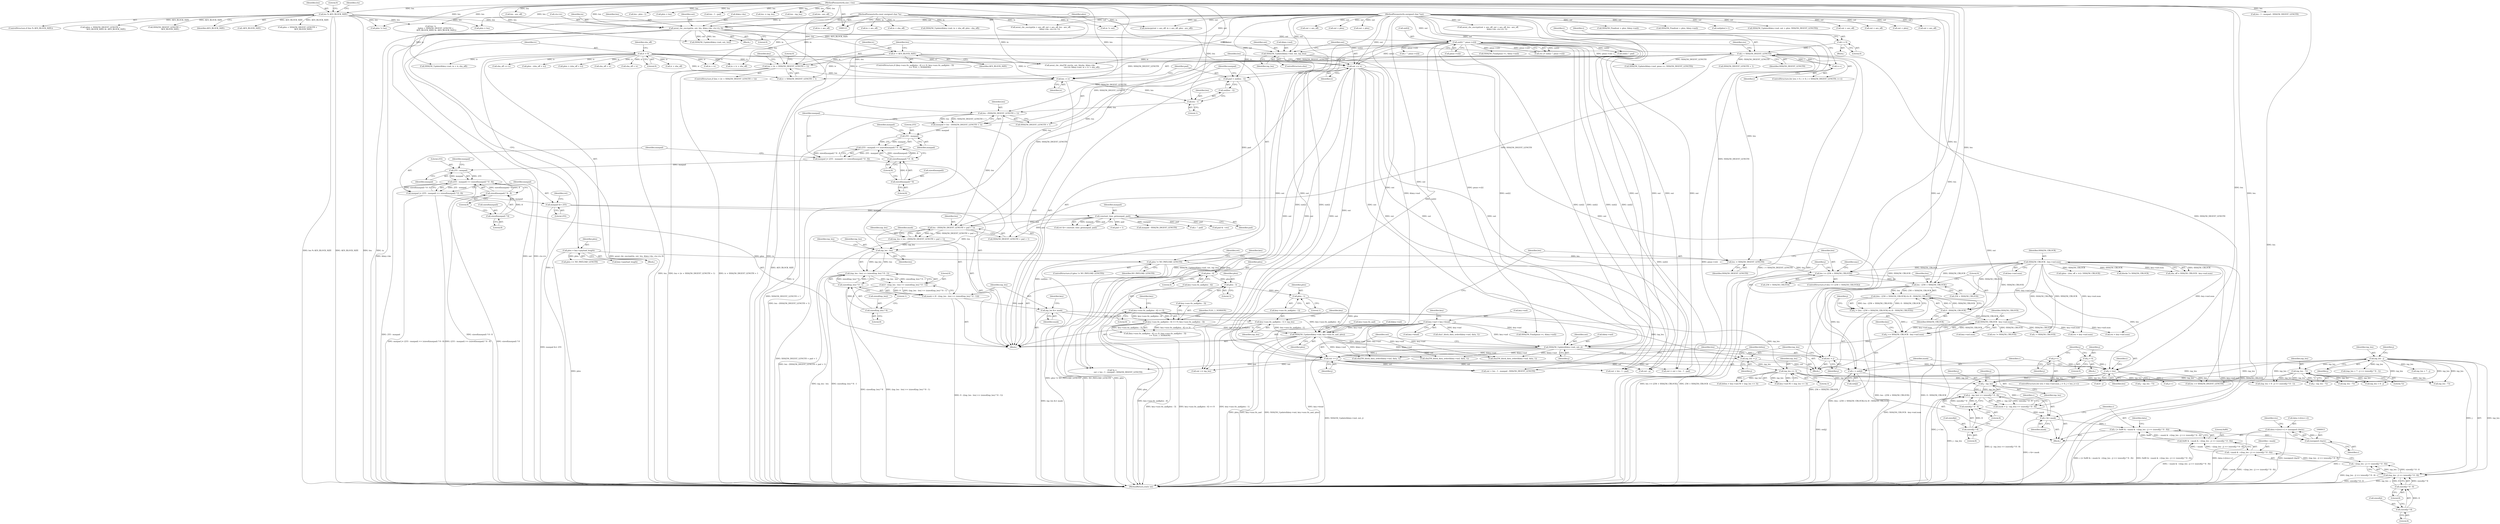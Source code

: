 digraph "0_openssl_68595c0c2886e7942a14f98c17a55a88afb6c292_0@array" {
"1000907" [label="(Call,data->c[res++] = (unsigned char)c)"];
"1000914" [label="(Call,(unsigned char)c)"];
"1000890" [label="(Call,c |= 0x80 & ~mask & ~((inp_len - j) >> (sizeof(j) * 8 - 8)))"];
"1000887" [label="(Call,c &= mask)"];
"1000870" [label="(Call,c = out[j])"];
"1000580" [label="(Call,out += iv)"];
"1000142" [label="(Call,iv = 0)"];
"1000534" [label="(Call,iv = AES_BLOCK_SIZE)"];
"1000169" [label="(Call,len % AES_BLOCK_SIZE)"];
"1000127" [label="(MethodParameterIn,size_t len)"];
"1000553" [label="(Call,out[i] ^ pmac->c[i])"];
"1000480" [label="(Call,aesni_cbc_encrypt(in, out, len, &key->ks, ctx->iv, 0))"];
"1000126" [label="(MethodParameterIn,const unsigned char *in)"];
"1000125" [label="(MethodParameterIn,unsigned char *out)"];
"1000573" [label="(Call,SHA256_Update(&key->md, out, inp_len))"];
"1000724" [label="(Call,out += j)"];
"1000717" [label="(Call,SHA256_Update(&key->md, out, j))"];
"1000676" [label="(Call,SHA256_Update(&key->md, key->aux.tls_aad, plen))"];
"1000669" [label="(Call,key->md = key->head)"];
"1000512" [label="(Call,key->aux.tls_aad[plen - 4] << 8 | key->aux.tls_aad[plen - 3])"];
"1000513" [label="(Call,key->aux.tls_aad[plen - 4] << 8)"];
"1000658" [label="(Call,key->aux.tls_aad[plen - 1] = inp_len)"];
"1000655" [label="(Call,inp_len &= mask)"];
"1000641" [label="(Call,mask = (0 - ((inp_len - len) >> (sizeof(inp_len) * 8 - 1))))"];
"1000643" [label="(Call,0 - ((inp_len - len) >> (sizeof(inp_len) * 8 - 1)))"];
"1000645" [label="(Call,(inp_len - len) >> (sizeof(inp_len) * 8 - 1))"];
"1000646" [label="(Call,inp_len - len)"];
"1000632" [label="(Call,inp_len = len - (SHA256_DIGEST_LENGTH + pad + 1))"];
"1000634" [label="(Call,len - (SHA256_DIGEST_LENGTH + pad + 1))"];
"1000595" [label="(Call,len - (SHA256_DIGEST_LENGTH + 1))"];
"1000590" [label="(Call,len - 1)"];
"1000583" [label="(Call,len -= iv)"];
"1000563" [label="(Call,len < (iv + SHA256_DIGEST_LENGTH + 1))"];
"1000546" [label="(Call,i < SHA256_DIGEST_LENGTH)"];
"1000549" [label="(Call,i++)"];
"1000543" [label="(Call,i = 0)"];
"1000629" [label="(Call,constant_time_ge(maxpad, pad))"];
"1000624" [label="(Call,maxpad &= 255)"];
"1000612" [label="(Call,maxpad |= (255 - maxpad) >> (sizeof(maxpad) * 8 - 8))"];
"1000614" [label="(Call,(255 - maxpad) >> (sizeof(maxpad) * 8 - 8))"];
"1000615" [label="(Call,255 - maxpad)"];
"1000600" [label="(Call,maxpad |= (255 - maxpad) >> (sizeof(maxpad) * 8 - 8))"];
"1000602" [label="(Call,(255 - maxpad) >> (sizeof(maxpad) * 8 - 8))"];
"1000603" [label="(Call,255 - maxpad)"];
"1000593" [label="(Call,maxpad = len - (SHA256_DIGEST_LENGTH + 1))"];
"1000606" [label="(Call,sizeof(maxpad) * 8 - 8)"];
"1000607" [label="(Call,sizeof(maxpad) * 8)"];
"1000618" [label="(Call,sizeof(maxpad) * 8 - 8)"];
"1000619" [label="(Call,sizeof(maxpad) * 8)"];
"1000586" [label="(Call,pad = out[len - 1])"];
"1000649" [label="(Call,sizeof(inp_len) * 8 - 1)"];
"1000650" [label="(Call,sizeof(inp_len) * 8)"];
"1000665" [label="(Call,plen - 1)"];
"1000530" [label="(Call,plen - 3)"];
"1000520" [label="(Call,plen - 4)"];
"1000493" [label="(Call,plen != NO_PAYLOAD_LENGTH)"];
"1000136" [label="(Call,plen = key->payload_length)"];
"1000708" [label="(Call,j += SHA256_CBLOCK - key->md.num)"];
"1000710" [label="(Call,SHA256_CBLOCK - key->md.num)"];
"1000705" [label="(Call,0 - SHA256_CBLOCK)"];
"1000156" [label="(Call,SHA256_CBLOCK - key->md.num)"];
"1000697" [label="(Call,j = (len - (256 + SHA256_CBLOCK)) & (0 - SHA256_CBLOCK))"];
"1000699" [label="(Call,(len - (256 + SHA256_CBLOCK)) & (0 - SHA256_CBLOCK))"];
"1000700" [label="(Call,len - (256 + SHA256_CBLOCK))"];
"1000691" [label="(Call,len >= (256 + SHA256_CBLOCK))"];
"1000687" [label="(Call,len -= SHA256_DIGEST_LENGTH)"];
"1000875" [label="(Call,mask = (j - inp_len) >> (sizeof(j) * 8 - 8))"];
"1000877" [label="(Call,(j - inp_len) >> (sizeof(j) * 8 - 8))"];
"1000878" [label="(Call,j - inp_len)"];
"1000863" [label="(Call,j < len)"];
"1000866" [label="(Call,j++)"];
"1000860" [label="(Call,j = 0)"];
"1000727" [label="(Call,len -= j)"];
"1000898" [label="(Call,inp_len - j)"];
"1000963" [label="(Call,inp_len - 72)"];
"1000749" [label="(Call,inp_len << 3)"];
"1000730" [label="(Call,inp_len -= j)"];
"1000881" [label="(Call,sizeof(j) * 8 - 8)"];
"1000882" [label="(Call,sizeof(j) * 8)"];
"1000892" [label="(Call,0x80 & ~mask & ~((inp_len - j) >> (sizeof(j) * 8 - 8)))"];
"1000894" [label="(Call,~mask & ~((inp_len - j) >> (sizeof(j) * 8 - 8)))"];
"1000896" [label="(Call,~((inp_len - j) >> (sizeof(j) * 8 - 8)))"];
"1000897" [label="(Call,(inp_len - j) >> (sizeof(j) * 8 - 8))"];
"1000901" [label="(Call,sizeof(j) * 8 - 8)"];
"1000902" [label="(Call,sizeof(j) * 8)"];
"1000538" [label="(ControlStructure,for (res = 0, i = 0; i < SHA256_DIGEST_LENGTH; i++))"];
"1000622" [label="(Literal,8)"];
"1000188" [label="(Call,len !=\n                 ((plen + SHA256_DIGEST_LENGTH +\n                   AES_BLOCK_SIZE) & -AES_BLOCK_SIZE))"];
"1000461" [label="(Block,)"];
"1000720" [label="(Identifier,key)"];
"1000574" [label="(Call,&key->md)"];
"1000724" [label="(Call,out += j)"];
"1000572" [label="(ControlStructure,else)"];
"1001105" [label="(Call,j++)"];
"1001696" [label="(Call,sha1_block_data_order(&key->md, data, 1))"];
"1000285" [label="(Call,iv + sha_off)"];
"1000613" [label="(Identifier,maxpad)"];
"1001710" [label="(Call,SHA256_Update(&key->md, pmac->c, SHA256_DIGEST_LENGTH))"];
"1000712" [label="(Call,key->md.num)"];
"1001125" [label="(Call,(inp_len + 8 - j) >> (sizeof(j) * 8 - 1))"];
"1000722" [label="(Identifier,out)"];
"1000892" [label="(Call,0x80 & ~mask & ~((inp_len - j) >> (sizeof(j) * 8 - 8)))"];
"1000606" [label="(Call,sizeof(maxpad) * 8 - 8)"];
"1000356" [label="(Call,in != out)"];
"1000905" [label="(Literal,8)"];
"1000889" [label="(Identifier,mask)"];
"1000488" [label="(Call,ctx->iv)"];
"1000582" [label="(Identifier,iv)"];
"1000534" [label="(Call,iv = AES_BLOCK_SIZE)"];
"1000359" [label="(Call,memcpy(out + aes_off, in + aes_off, plen - aes_off))"];
"1000644" [label="(Literal,0)"];
"1000725" [label="(Identifier,out)"];
"1000493" [label="(Call,plen != NO_PAYLOAD_LENGTH)"];
"1001739" [label="(Call,len - 1 - maxpad - SHA256_DIGEST_LENGTH)"];
"1000608" [label="(Call,sizeof(maxpad))"];
"1001735" [label="(Call,*p =\n                    out + len - 1 - maxpad - SHA256_DIGEST_LENGTH)"];
"1000545" [label="(Literal,0)"];
"1000881" [label="(Call,sizeof(j) * 8 - 8)"];
"1000533" [label="(Identifier,TLS1_1_VERSION)"];
"1000645" [label="(Call,(inp_len - len) >> (sizeof(inp_len) * 8 - 1))"];
"1001727" [label="(Call,out += inp_len)"];
"1000631" [label="(Identifier,pad)"];
"1000654" [label="(Literal,1)"];
"1000871" [label="(Identifier,c)"];
"1000908" [label="(Call,data->c[res++])"];
"1000853" [label="(Call,res = key->md.num)"];
"1000583" [label="(Call,len -= iv)"];
"1000170" [label="(Identifier,len)"];
"1000730" [label="(Call,inp_len -= j)"];
"1001099" [label="(Call,i < SHA256_CBLOCK)"];
"1000636" [label="(Call,SHA256_DIGEST_LENGTH + pad + 1)"];
"1000584" [label="(Identifier,len)"];
"1000896" [label="(Call,~((inp_len - j) >> (sizeof(j) * 8 - 8)))"];
"1000158" [label="(Call,key->md.num)"];
"1000898" [label="(Call,inp_len - j)"];
"1000144" [label="(Literal,0)"];
"1000449" [label="(Call,len - aes_off)"];
"1001162" [label="(Call,inp_len - 73)"];
"1000718" [label="(Call,&key->md)"];
"1000142" [label="(Call,iv = 0)"];
"1001737" [label="(Call,out + len - 1 - maxpad - SHA256_DIGEST_LENGTH)"];
"1000702" [label="(Call,256 + SHA256_CBLOCK)"];
"1000581" [label="(Identifier,out)"];
"1000591" [label="(Identifier,len)"];
"1000635" [label="(Identifier,len)"];
"1000511" [label="(Call,(key->aux.tls_aad[plen - 4] << 8 | key->aux.tls_aad[plen - 3])\n                >= TLS1_1_VERSION)"];
"1000283" [label="(Call,in + iv + sha_off)"];
"1000652" [label="(Identifier,inp_len)"];
"1000884" [label="(Identifier,j)"];
"1001097" [label="(Identifier,i)"];
"1000668" [label="(Identifier,inp_len)"];
"1000868" [label="(Block,)"];
"1000602" [label="(Call,(255 - maxpad) >> (sizeof(maxpad) * 8 - 8))"];
"1001622" [label="(Call,len += SHA256_DIGEST_LENGTH)"];
"1000612" [label="(Call,maxpad |= (255 - maxpad) >> (sizeof(maxpad) * 8 - 8))"];
"1001148" [label="(Call,sha256_block_data_order(&key->md, data, 1))"];
"1000870" [label="(Call,c = out[j])"];
"1000651" [label="(Call,sizeof(inp_len))"];
"1000621" [label="(Identifier,maxpad)"];
"1000136" [label="(Call,plen = key->payload_length)"];
"1000863" [label="(Call,j < len)"];
"1000707" [label="(Identifier,SHA256_CBLOCK)"];
"1000336" [label="(Call,sha_off += iv)"];
"1000732" [label="(Identifier,j)"];
"1000196" [label="(Call,-AES_BLOCK_SIZE)"];
"1000557" [label="(Call,pmac->c[i])"];
"1000886" [label="(Literal,8)"];
"1000686" [label="(Identifier,plen)"];
"1000173" [label="(Literal,0)"];
"1000689" [label="(Identifier,SHA256_DIGEST_LENGTH)"];
"1000723" [label="(Identifier,j)"];
"1000610" [label="(Literal,8)"];
"1000699" [label="(Call,(len - (256 + SHA256_CBLOCK)) & (0 - SHA256_CBLOCK))"];
"1000593" [label="(Call,maxpad = len - (SHA256_DIGEST_LENGTH + 1))"];
"1000191" [label="(Call,plen + SHA256_DIGEST_LENGTH +\n                   AES_BLOCK_SIZE)"];
"1000567" [label="(Call,SHA256_DIGEST_LENGTH + 1)"];
"1000728" [label="(Identifier,len)"];
"1000618" [label="(Call,sizeof(maxpad) * 8 - 8)"];
"1000549" [label="(Call,i++)"];
"1000605" [label="(Identifier,maxpad)"];
"1000882" [label="(Call,sizeof(j) * 8)"];
"1001879" [label="(Call,pad & ~res)"];
"1000671" [label="(Identifier,key)"];
"1000648" [label="(Identifier,len)"];
"1000900" [label="(Identifier,j)"];
"1000634" [label="(Call,len - (SHA256_DIGEST_LENGTH + pad + 1))"];
"1000481" [label="(Identifier,in)"];
"1000446" [label="(Call,out + aes_off)"];
"1000426" [label="(Call,out + aes_off)"];
"1000257" [label="(Call,SHA256_Update(&key->md, in + iv, sha_off))"];
"1000899" [label="(Identifier,inp_len)"];
"1000646" [label="(Call,inp_len - len)"];
"1000914" [label="(Call,(unsigned char)c)"];
"1000520" [label="(Call,plen - 4)"];
"1000737" [label="(Identifier,mac)"];
"1000963" [label="(Call,inp_len - 72)"];
"1000564" [label="(Identifier,len)"];
"1000128" [label="(Block,)"];
"1000539" [label="(Block,)"];
"1000407" [label="(Call,len - plen - 1)"];
"1000906" [label="(Literal,8)"];
"1000250" [label="(Call,plen - (sha_off + iv))"];
"1000667" [label="(Literal,1)"];
"1000743" [label="(Call,key->md.Nl + (inp_len << 3))"];
"1000576" [label="(Identifier,key)"];
"1000412" [label="(Call,plen < len)"];
"1000180" [label="(Call,plen == NO_PAYLOAD_LENGTH)"];
"1001632" [label="(Call,SHA256_Final(pmac->c, &key->md))"];
"1000628" [label="(Identifier,ret)"];
"1000729" [label="(Identifier,j)"];
"1000696" [label="(Block,)"];
"1000710" [label="(Call,SHA256_CBLOCK - key->md.num)"];
"1000137" [label="(Identifier,plen)"];
"1000370" [label="(Call,out + plen)"];
"1001128" [label="(Call,8 - j)"];
"1000609" [label="(Identifier,maxpad)"];
"1000171" [label="(Identifier,AES_BLOCK_SIZE)"];
"1000711" [label="(Identifier,SHA256_CBLOCK)"];
"1000580" [label="(Call,out += iv)"];
"1000562" [label="(ControlStructure,if (len < (iv + SHA256_DIGEST_LENGTH + 1)))"];
"1000394" [label="(Call,out + plen)"];
"1000548" [label="(Identifier,SHA256_DIGEST_LENGTH)"];
"1000861" [label="(Identifier,j)"];
"1000546" [label="(Call,i < SHA256_DIGEST_LENGTH)"];
"1000168" [label="(ControlStructure,if (len % AES_BLOCK_SIZE))"];
"1000190" [label="(Call,(plen + SHA256_DIGEST_LENGTH +\n                   AES_BLOCK_SIZE) & -AES_BLOCK_SIZE)"];
"1000614" [label="(Call,(255 - maxpad) >> (sizeof(maxpad) * 8 - 8))"];
"1000530" [label="(Call,plen - 3)"];
"1000627" [label="(Call,ret &= constant_time_ge(maxpad, pad))"];
"1001935" [label="(Call,SHA256_Update(&key->md, out, len))"];
"1000495" [label="(Identifier,NO_PAYLOAD_LENGTH)"];
"1000604" [label="(Literal,255)"];
"1000193" [label="(Call,SHA256_DIGEST_LENGTH +\n                   AES_BLOCK_SIZE)"];
"1000705" [label="(Call,0 - SHA256_CBLOCK)"];
"1000641" [label="(Call,mask = (0 - ((inp_len - len) >> (sizeof(inp_len) * 8 - 1))))"];
"1000138" [label="(Call,key->payload_length)"];
"1000655" [label="(Call,inp_len &= mask)"];
"1000169" [label="(Call,len % AES_BLOCK_SIZE)"];
"1000700" [label="(Call,len - (256 + SHA256_CBLOCK))"];
"1000643" [label="(Call,0 - ((inp_len - len) >> (sizeof(inp_len) * 8 - 1)))"];
"1001889" [label="(Call,len - 1 - pad)"];
"1001944" [label="(MethodReturn,static int)"];
"1000741" [label="(Call,bitlen = key->md.Nl + (inp_len << 3))"];
"1001730" [label="(Call,len -= inp_len)"];
"1000902" [label="(Call,sizeof(j) * 8)"];
"1000626" [label="(Literal,255)"];
"1000926" [label="(Call,(inp_len + 7 - j) >> (sizeof(j) * 8 - 1))"];
"1000491" [label="(Literal,0)"];
"1000601" [label="(Identifier,maxpad)"];
"1000638" [label="(Call,pad + 1)"];
"1000623" [label="(Literal,8)"];
"1000512" [label="(Call,key->aux.tls_aad[plen - 4] << 8 | key->aux.tls_aad[plen - 3])"];
"1000422" [label="(Call,aesni_cbc_encrypt(out + aes_off, out + aes_off, len - aes_off,\n                              &key->ks, ctx->iv, 1))"];
"1000553" [label="(Call,out[i] ^ pmac->c[i])"];
"1000536" [label="(Identifier,AES_BLOCK_SIZE)"];
"1000615" [label="(Call,255 - maxpad)"];
"1000751" [label="(Literal,3)"];
"1000749" [label="(Call,inp_len << 3)"];
"1000919" [label="(Identifier,res)"];
"1000156" [label="(Call,SHA256_CBLOCK - key->md.num)"];
"1000665" [label="(Call,plen - 1)"];
"1000494" [label="(Identifier,plen)"];
"1000154" [label="(Call,sha_off = SHA256_CBLOCK - key->md.num)"];
"1000351" [label="(Call,plen != len)"];
"1000708" [label="(Call,j += SHA256_CBLOCK - key->md.num)"];
"1000611" [label="(Literal,8)"];
"1000656" [label="(Identifier,inp_len)"];
"1000876" [label="(Identifier,mask)"];
"1000866" [label="(Call,j++)"];
"1000879" [label="(Identifier,j)"];
"1000852" [label="(Block,)"];
"1000393" [label="(Call,SHA256_Final(out + plen, &key->md))"];
"1000890" [label="(Call,c |= 0x80 & ~mask & ~((inp_len - j) >> (sizeof(j) * 8 - 8)))"];
"1000483" [label="(Identifier,len)"];
"1001743" [label="(Call,maxpad - SHA256_DIGEST_LENGTH)"];
"1000183" [label="(Call,plen = len)"];
"1000532" [label="(Literal,3)"];
"1000262" [label="(Call,in + iv)"];
"1000693" [label="(Call,256 + SHA256_CBLOCK)"];
"1000369" [label="(Call,SHA256_Final(out + plen, &key->md))"];
"1000701" [label="(Identifier,len)"];
"1000681" [label="(Call,key->aux.tls_aad)"];
"1001887" [label="(Call,out + len - 1 - pad)"];
"1000587" [label="(Identifier,pad)"];
"1000363" [label="(Call,in + aes_off)"];
"1000595" [label="(Call,len - (SHA256_DIGEST_LENGTH + 1))"];
"1001822" [label="(Call,c ^ pmac->c[i])"];
"1000513" [label="(Call,key->aux.tls_aad[plen - 4] << 8)"];
"1000666" [label="(Identifier,plen)"];
"1000865" [label="(Identifier,len)"];
"1000864" [label="(Identifier,j)"];
"1000619" [label="(Call,sizeof(maxpad) * 8)"];
"1000143" [label="(Identifier,iv)"];
"1000514" [label="(Call,key->aux.tls_aad[plen - 4])"];
"1000697" [label="(Call,j = (len - (256 + SHA256_CBLOCK)) & (0 - SHA256_CBLOCK))"];
"1000573" [label="(Call,SHA256_Update(&key->md, out, inp_len))"];
"1000698" [label="(Identifier,j)"];
"1000676" [label="(Call,SHA256_Update(&key->md, key->aux.tls_aad, plen))"];
"1000127" [label="(MethodParameterIn,size_t len)"];
"1000603" [label="(Call,255 - maxpad)"];
"1000579" [label="(Identifier,inp_len)"];
"1000891" [label="(Identifier,c)"];
"1000620" [label="(Call,sizeof(maxpad))"];
"1000554" [label="(Call,out[i])"];
"1000875" [label="(Call,mask = (j - inp_len) >> (sizeof(j) * 8 - 8))"];
"1000417" [label="(Call,out[plen] = l)"];
"1000880" [label="(Identifier,inp_len)"];
"1000851" [label="(ControlStructure,for (res = key->md.num, j = 0; j < len; j++))"];
"1000147" [label="(Identifier,sha_off)"];
"1000242" [label="(Call,plen > (sha_off + iv))"];
"1000244" [label="(Call,sha_off + iv)"];
"1000578" [label="(Identifier,out)"];
"1000510" [label="(ControlStructure,if ((key->aux.tls_aad[plen - 4] << 8 | key->aux.tls_aad[plen - 3])\n                >= TLS1_1_VERSION))"];
"1000907" [label="(Call,data->c[res++] = (unsigned char)c)"];
"1000588" [label="(Call,out[len - 1])"];
"1000617" [label="(Identifier,maxpad)"];
"1000482" [label="(Identifier,out)"];
"1000492" [label="(ControlStructure,if (plen != NO_PAYLOAD_LENGTH))"];
"1000860" [label="(Call,j = 0)"];
"1000965" [label="(Literal,72)"];
"1000552" [label="(Identifier,res)"];
"1000961" [label="(Call,j - inp_len - 72)"];
"1000717" [label="(Call,SHA256_Update(&key->md, out, j))"];
"1000633" [label="(Identifier,inp_len)"];
"1000632" [label="(Call,inp_len = len - (SHA256_DIGEST_LENGTH + pad + 1))"];
"1000910" [label="(Identifier,data)"];
"1000484" [label="(Call,&key->ks)"];
"1000918" [label="(Call,res != SHA256_CBLOCK)"];
"1001909" [label="(Call,out[i] ^ pad)"];
"1001938" [label="(Identifier,key)"];
"1001625" [label="(Call,res = key->md.num)"];
"1001719" [label="(Call,SHA256_Final(pmac->c, &key->md))"];
"1000507" [label="(Identifier,ret)"];
"1001799" [label="(Call,c ^ pad)"];
"1000551" [label="(Call,res |= out[i] ^ pmac->c[i])"];
"1000442" [label="(Call,aesni_cbc_encrypt(in + aes_off, out + aes_off, len - aes_off,\n                              &key->ks, ctx->iv, 1))"];
"1000903" [label="(Call,sizeof(j))"];
"1000731" [label="(Identifier,inp_len)"];
"1000894" [label="(Call,~mask & ~((inp_len - j) >> (sizeof(j) * 8 - 8)))"];
"1000126" [label="(MethodParameterIn,const unsigned char *in)"];
"1000629" [label="(Call,constant_time_ge(maxpad, pad))"];
"1000344" [label="(Call,in + sha_off)"];
"1000895" [label="(Identifier,~mask)"];
"1001885" [label="(Call,out = out + len - 1 - pad)"];
"1000657" [label="(Identifier,mask)"];
"1000669" [label="(Call,key->md = key->head)"];
"1000625" [label="(Identifier,maxpad)"];
"1000887" [label="(Call,c &= mask)"];
"1000594" [label="(Identifier,maxpad)"];
"1000679" [label="(Identifier,key)"];
"1001749" [label="(Call,out - p)"];
"1000527" [label="(Identifier,key)"];
"1000742" [label="(Identifier,bitlen)"];
"1000893" [label="(Literal,0x80)"];
"1000653" [label="(Literal,8)"];
"1000647" [label="(Identifier,inp_len)"];
"1000339" [label="(Call,SHA256_Update(&key->md, in + sha_off, plen - sha_off))"];
"1000867" [label="(Identifier,j)"];
"1000726" [label="(Identifier,j)"];
"1000885" [label="(Literal,8)"];
"1000691" [label="(Call,len >= (256 + SHA256_CBLOCK))"];
"1000706" [label="(Literal,0)"];
"1000544" [label="(Identifier,i)"];
"1000709" [label="(Identifier,j)"];
"1000443" [label="(Call,in + aes_off)"];
"1001395" [label="(Call,j - inp_len - 73)"];
"1000125" [label="(MethodParameterIn,unsigned char *out)"];
"1000670" [label="(Call,key->md)"];
"1000535" [label="(Identifier,iv)"];
"1000585" [label="(Identifier,iv)"];
"1000624" [label="(Call,maxpad &= 255)"];
"1000877" [label="(Call,(j - inp_len) >> (sizeof(j) * 8 - 8))"];
"1000592" [label="(Literal,1)"];
"1000692" [label="(Identifier,len)"];
"1000565" [label="(Call,iv + SHA256_DIGEST_LENGTH + 1)"];
"1000521" [label="(Identifier,plen)"];
"1000916" [label="(Identifier,c)"];
"1000662" [label="(Identifier,key)"];
"1001383" [label="(Call,sha256_block_data_order(&key->md, data, 1))"];
"1000563" [label="(Call,len < (iv + SHA256_DIGEST_LENGTH + 1))"];
"1000547" [label="(Identifier,i)"];
"1000642" [label="(Identifier,mask)"];
"1000687" [label="(Call,len -= SHA256_DIGEST_LENGTH)"];
"1000862" [label="(Literal,0)"];
"1000901" [label="(Call,sizeof(j) * 8 - 8)"];
"1001126" [label="(Call,inp_len + 8 - j)"];
"1000597" [label="(Call,SHA256_DIGEST_LENGTH + 1)"];
"1000590" [label="(Call,len - 1)"];
"1000658" [label="(Call,key->aux.tls_aad[plen - 1] = inp_len)"];
"1000883" [label="(Call,sizeof(j))"];
"1000384" [label="(Call,SHA256_Update(&key->md, out + plen, SHA256_DIGEST_LENGTH))"];
"1000927" [label="(Call,inp_len + 7 - j)"];
"1000249" [label="(Call,(plen - (sha_off + iv)) / SHA256_CBLOCK)"];
"1001663" [label="(Call,len - inp_len)"];
"1000429" [label="(Call,len - aes_off)"];
"1000888" [label="(Identifier,c)"];
"1000659" [label="(Call,key->aux.tls_aad[plen - 1])"];
"1000964" [label="(Identifier,inp_len)"];
"1000673" [label="(Call,key->head)"];
"1000288" [label="(Call,blocks *= SHA256_CBLOCK)"];
"1000523" [label="(Literal,8)"];
"1000543" [label="(Call,i = 0)"];
"1000423" [label="(Call,out + aes_off)"];
"1000571" [label="(Literal,0)"];
"1000677" [label="(Call,&key->md)"];
"1000550" [label="(Identifier,i)"];
"1000650" [label="(Call,sizeof(inp_len) * 8)"];
"1000904" [label="(Identifier,j)"];
"1000750" [label="(Identifier,inp_len)"];
"1000616" [label="(Literal,255)"];
"1000727" [label="(Call,len -= j)"];
"1000496" [label="(Block,)"];
"1000360" [label="(Call,out + aes_off)"];
"1000522" [label="(Literal,4)"];
"1000176" [label="(Identifier,ctx)"];
"1000596" [label="(Identifier,len)"];
"1000586" [label="(Call,pad = out[len - 1])"];
"1000897" [label="(Call,(inp_len - j) >> (sizeof(j) * 8 - 8))"];
"1000878" [label="(Call,j - inp_len)"];
"1000607" [label="(Call,sizeof(maxpad) * 8)"];
"1000268" [label="(Call,aesni_cbc_sha256_enc(in, out, blocks, &key->ks,\n                                       ctx->iv, &key->md, in + iv + sha_off))"];
"1000630" [label="(Identifier,maxpad)"];
"1000690" [label="(ControlStructure,if (len >= (256 + SHA256_CBLOCK)))"];
"1000531" [label="(Identifier,plen)"];
"1000157" [label="(Identifier,SHA256_CBLOCK)"];
"1000688" [label="(Identifier,len)"];
"1000872" [label="(Call,out[j])"];
"1000252" [label="(Call,sha_off + iv)"];
"1000649" [label="(Call,sizeof(inp_len) * 8 - 1)"];
"1000524" [label="(Call,key->aux.tls_aad[plen - 3])"];
"1000480" [label="(Call,aesni_cbc_encrypt(in, out, len, &key->ks, ctx->iv, 0))"];
"1000600" [label="(Call,maxpad |= (255 - maxpad) >> (sizeof(maxpad) * 8 - 8))"];
"1000949" [label="(Call,sha256_block_data_order(&key->md, data, 1))"];
"1000389" [label="(Call,out + plen)"];
"1001397" [label="(Call,inp_len - 73)"];
"1000907" -> "1000868"  [label="AST: "];
"1000907" -> "1000914"  [label="CFG: "];
"1000908" -> "1000907"  [label="AST: "];
"1000914" -> "1000907"  [label="AST: "];
"1000919" -> "1000907"  [label="CFG: "];
"1000907" -> "1001944"  [label="DDG: data->c[res++]"];
"1000907" -> "1001944"  [label="DDG: (unsigned char)c"];
"1000914" -> "1000907"  [label="DDG: c"];
"1000914" -> "1000916"  [label="CFG: "];
"1000915" -> "1000914"  [label="AST: "];
"1000916" -> "1000914"  [label="AST: "];
"1000914" -> "1001944"  [label="DDG: c"];
"1000890" -> "1000914"  [label="DDG: c"];
"1000890" -> "1000868"  [label="AST: "];
"1000890" -> "1000892"  [label="CFG: "];
"1000891" -> "1000890"  [label="AST: "];
"1000892" -> "1000890"  [label="AST: "];
"1000910" -> "1000890"  [label="CFG: "];
"1000890" -> "1001944"  [label="DDG: 0x80 & ~mask & ~((inp_len - j) >> (sizeof(j) * 8 - 8))"];
"1000890" -> "1001944"  [label="DDG: c |= 0x80 & ~mask & ~((inp_len - j) >> (sizeof(j) * 8 - 8))"];
"1000887" -> "1000890"  [label="DDG: c"];
"1000892" -> "1000890"  [label="DDG: 0x80"];
"1000892" -> "1000890"  [label="DDG: ~mask & ~((inp_len - j) >> (sizeof(j) * 8 - 8))"];
"1000887" -> "1000868"  [label="AST: "];
"1000887" -> "1000889"  [label="CFG: "];
"1000888" -> "1000887"  [label="AST: "];
"1000889" -> "1000887"  [label="AST: "];
"1000891" -> "1000887"  [label="CFG: "];
"1000887" -> "1001944"  [label="DDG: c &= mask"];
"1000870" -> "1000887"  [label="DDG: c"];
"1000875" -> "1000887"  [label="DDG: mask"];
"1000870" -> "1000868"  [label="AST: "];
"1000870" -> "1000872"  [label="CFG: "];
"1000871" -> "1000870"  [label="AST: "];
"1000872" -> "1000870"  [label="AST: "];
"1000876" -> "1000870"  [label="CFG: "];
"1000870" -> "1001944"  [label="DDG: out[j]"];
"1000580" -> "1000870"  [label="DDG: out"];
"1000724" -> "1000870"  [label="DDG: out"];
"1000125" -> "1000870"  [label="DDG: out"];
"1000580" -> "1000496"  [label="AST: "];
"1000580" -> "1000582"  [label="CFG: "];
"1000581" -> "1000580"  [label="AST: "];
"1000582" -> "1000580"  [label="AST: "];
"1000584" -> "1000580"  [label="CFG: "];
"1000142" -> "1000580"  [label="DDG: iv"];
"1000534" -> "1000580"  [label="DDG: iv"];
"1000553" -> "1000580"  [label="DDG: out[i]"];
"1000573" -> "1000580"  [label="DDG: out"];
"1000125" -> "1000580"  [label="DDG: out"];
"1000580" -> "1000586"  [label="DDG: out"];
"1000580" -> "1000717"  [label="DDG: out"];
"1000580" -> "1000724"  [label="DDG: out"];
"1000580" -> "1001727"  [label="DDG: out"];
"1000580" -> "1001735"  [label="DDG: out"];
"1000580" -> "1001737"  [label="DDG: out"];
"1000580" -> "1001749"  [label="DDG: out"];
"1000580" -> "1001885"  [label="DDG: out"];
"1000580" -> "1001887"  [label="DDG: out"];
"1000142" -> "1000128"  [label="AST: "];
"1000142" -> "1000144"  [label="CFG: "];
"1000143" -> "1000142"  [label="AST: "];
"1000144" -> "1000142"  [label="AST: "];
"1000147" -> "1000142"  [label="CFG: "];
"1000142" -> "1001944"  [label="DDG: iv"];
"1000142" -> "1000242"  [label="DDG: iv"];
"1000142" -> "1000244"  [label="DDG: iv"];
"1000142" -> "1000250"  [label="DDG: iv"];
"1000142" -> "1000252"  [label="DDG: iv"];
"1000142" -> "1000257"  [label="DDG: iv"];
"1000142" -> "1000262"  [label="DDG: iv"];
"1000142" -> "1000268"  [label="DDG: iv"];
"1000142" -> "1000283"  [label="DDG: iv"];
"1000142" -> "1000285"  [label="DDG: iv"];
"1000142" -> "1000336"  [label="DDG: iv"];
"1000142" -> "1000563"  [label="DDG: iv"];
"1000142" -> "1000565"  [label="DDG: iv"];
"1000142" -> "1000583"  [label="DDG: iv"];
"1000534" -> "1000510"  [label="AST: "];
"1000534" -> "1000536"  [label="CFG: "];
"1000535" -> "1000534"  [label="AST: "];
"1000536" -> "1000534"  [label="AST: "];
"1000564" -> "1000534"  [label="CFG: "];
"1000534" -> "1001944"  [label="DDG: AES_BLOCK_SIZE"];
"1000169" -> "1000534"  [label="DDG: AES_BLOCK_SIZE"];
"1000534" -> "1000563"  [label="DDG: iv"];
"1000534" -> "1000565"  [label="DDG: iv"];
"1000534" -> "1000583"  [label="DDG: iv"];
"1000169" -> "1000168"  [label="AST: "];
"1000169" -> "1000171"  [label="CFG: "];
"1000170" -> "1000169"  [label="AST: "];
"1000171" -> "1000169"  [label="AST: "];
"1000173" -> "1000169"  [label="CFG: "];
"1000176" -> "1000169"  [label="CFG: "];
"1000169" -> "1001944"  [label="DDG: len % AES_BLOCK_SIZE"];
"1000169" -> "1001944"  [label="DDG: AES_BLOCK_SIZE"];
"1000169" -> "1001944"  [label="DDG: len"];
"1000127" -> "1000169"  [label="DDG: len"];
"1000169" -> "1000183"  [label="DDG: len"];
"1000169" -> "1000188"  [label="DDG: len"];
"1000169" -> "1000190"  [label="DDG: AES_BLOCK_SIZE"];
"1000169" -> "1000191"  [label="DDG: AES_BLOCK_SIZE"];
"1000169" -> "1000193"  [label="DDG: AES_BLOCK_SIZE"];
"1000169" -> "1000196"  [label="DDG: AES_BLOCK_SIZE"];
"1000169" -> "1000351"  [label="DDG: len"];
"1000169" -> "1000480"  [label="DDG: len"];
"1000127" -> "1000123"  [label="AST: "];
"1000127" -> "1001944"  [label="DDG: len"];
"1000127" -> "1000183"  [label="DDG: len"];
"1000127" -> "1000188"  [label="DDG: len"];
"1000127" -> "1000351"  [label="DDG: len"];
"1000127" -> "1000407"  [label="DDG: len"];
"1000127" -> "1000412"  [label="DDG: len"];
"1000127" -> "1000429"  [label="DDG: len"];
"1000127" -> "1000449"  [label="DDG: len"];
"1000127" -> "1000480"  [label="DDG: len"];
"1000127" -> "1000563"  [label="DDG: len"];
"1000127" -> "1000583"  [label="DDG: len"];
"1000127" -> "1000590"  [label="DDG: len"];
"1000127" -> "1000595"  [label="DDG: len"];
"1000127" -> "1000634"  [label="DDG: len"];
"1000127" -> "1000646"  [label="DDG: len"];
"1000127" -> "1000687"  [label="DDG: len"];
"1000127" -> "1000691"  [label="DDG: len"];
"1000127" -> "1000700"  [label="DDG: len"];
"1000127" -> "1000727"  [label="DDG: len"];
"1000127" -> "1000863"  [label="DDG: len"];
"1000127" -> "1001622"  [label="DDG: len"];
"1000127" -> "1001663"  [label="DDG: len"];
"1000127" -> "1001730"  [label="DDG: len"];
"1000127" -> "1001739"  [label="DDG: len"];
"1000127" -> "1001889"  [label="DDG: len"];
"1000127" -> "1001935"  [label="DDG: len"];
"1000553" -> "1000551"  [label="AST: "];
"1000553" -> "1000557"  [label="CFG: "];
"1000554" -> "1000553"  [label="AST: "];
"1000557" -> "1000553"  [label="AST: "];
"1000551" -> "1000553"  [label="CFG: "];
"1000553" -> "1001944"  [label="DDG: out[i]"];
"1000553" -> "1001944"  [label="DDG: pmac->c[i]"];
"1000553" -> "1000551"  [label="DDG: out[i]"];
"1000553" -> "1000551"  [label="DDG: pmac->c[i]"];
"1000480" -> "1000553"  [label="DDG: out"];
"1000125" -> "1000553"  [label="DDG: out"];
"1000553" -> "1000573"  [label="DDG: out[i]"];
"1000553" -> "1000717"  [label="DDG: out[i]"];
"1000553" -> "1000724"  [label="DDG: out[i]"];
"1000553" -> "1001632"  [label="DDG: pmac->c[i]"];
"1000553" -> "1001710"  [label="DDG: pmac->c[i]"];
"1000553" -> "1001719"  [label="DDG: pmac->c[i]"];
"1000553" -> "1001727"  [label="DDG: out[i]"];
"1000553" -> "1001735"  [label="DDG: out[i]"];
"1000553" -> "1001737"  [label="DDG: out[i]"];
"1000553" -> "1001749"  [label="DDG: out[i]"];
"1000553" -> "1001822"  [label="DDG: pmac->c[i]"];
"1000553" -> "1001885"  [label="DDG: out[i]"];
"1000553" -> "1001887"  [label="DDG: out[i]"];
"1000553" -> "1001909"  [label="DDG: out[i]"];
"1000480" -> "1000461"  [label="AST: "];
"1000480" -> "1000491"  [label="CFG: "];
"1000481" -> "1000480"  [label="AST: "];
"1000482" -> "1000480"  [label="AST: "];
"1000483" -> "1000480"  [label="AST: "];
"1000484" -> "1000480"  [label="AST: "];
"1000488" -> "1000480"  [label="AST: "];
"1000491" -> "1000480"  [label="AST: "];
"1000494" -> "1000480"  [label="CFG: "];
"1000480" -> "1001944"  [label="DDG: ctx->iv"];
"1000480" -> "1001944"  [label="DDG: aesni_cbc_encrypt(in, out, len, &key->ks, ctx->iv, 0)"];
"1000480" -> "1001944"  [label="DDG: in"];
"1000480" -> "1001944"  [label="DDG: &key->ks"];
"1000480" -> "1001944"  [label="DDG: out"];
"1000126" -> "1000480"  [label="DDG: in"];
"1000125" -> "1000480"  [label="DDG: out"];
"1000480" -> "1000563"  [label="DDG: len"];
"1000480" -> "1000573"  [label="DDG: out"];
"1000480" -> "1001935"  [label="DDG: out"];
"1000480" -> "1001935"  [label="DDG: len"];
"1000126" -> "1000123"  [label="AST: "];
"1000126" -> "1001944"  [label="DDG: in"];
"1000126" -> "1000257"  [label="DDG: in"];
"1000126" -> "1000262"  [label="DDG: in"];
"1000126" -> "1000268"  [label="DDG: in"];
"1000126" -> "1000283"  [label="DDG: in"];
"1000126" -> "1000339"  [label="DDG: in"];
"1000126" -> "1000344"  [label="DDG: in"];
"1000126" -> "1000356"  [label="DDG: in"];
"1000126" -> "1000359"  [label="DDG: in"];
"1000126" -> "1000363"  [label="DDG: in"];
"1000126" -> "1000442"  [label="DDG: in"];
"1000126" -> "1000443"  [label="DDG: in"];
"1000125" -> "1000123"  [label="AST: "];
"1000125" -> "1001944"  [label="DDG: out"];
"1000125" -> "1000268"  [label="DDG: out"];
"1000125" -> "1000356"  [label="DDG: out"];
"1000125" -> "1000359"  [label="DDG: out"];
"1000125" -> "1000360"  [label="DDG: out"];
"1000125" -> "1000369"  [label="DDG: out"];
"1000125" -> "1000370"  [label="DDG: out"];
"1000125" -> "1000384"  [label="DDG: out"];
"1000125" -> "1000389"  [label="DDG: out"];
"1000125" -> "1000393"  [label="DDG: out"];
"1000125" -> "1000394"  [label="DDG: out"];
"1000125" -> "1000417"  [label="DDG: out"];
"1000125" -> "1000422"  [label="DDG: out"];
"1000125" -> "1000423"  [label="DDG: out"];
"1000125" -> "1000426"  [label="DDG: out"];
"1000125" -> "1000442"  [label="DDG: out"];
"1000125" -> "1000446"  [label="DDG: out"];
"1000125" -> "1000573"  [label="DDG: out"];
"1000125" -> "1000586"  [label="DDG: out"];
"1000125" -> "1000717"  [label="DDG: out"];
"1000125" -> "1000724"  [label="DDG: out"];
"1000125" -> "1001727"  [label="DDG: out"];
"1000125" -> "1001735"  [label="DDG: out"];
"1000125" -> "1001737"  [label="DDG: out"];
"1000125" -> "1001749"  [label="DDG: out"];
"1000125" -> "1001885"  [label="DDG: out"];
"1000125" -> "1001887"  [label="DDG: out"];
"1000125" -> "1001909"  [label="DDG: out"];
"1000125" -> "1001935"  [label="DDG: out"];
"1000573" -> "1000572"  [label="AST: "];
"1000573" -> "1000579"  [label="CFG: "];
"1000574" -> "1000573"  [label="AST: "];
"1000578" -> "1000573"  [label="AST: "];
"1000579" -> "1000573"  [label="AST: "];
"1000581" -> "1000573"  [label="CFG: "];
"1000573" -> "1001944"  [label="DDG: SHA256_Update(&key->md, out, inp_len)"];
"1000573" -> "1000676"  [label="DDG: &key->md"];
"1000724" -> "1000696"  [label="AST: "];
"1000724" -> "1000726"  [label="CFG: "];
"1000725" -> "1000724"  [label="AST: "];
"1000726" -> "1000724"  [label="AST: "];
"1000728" -> "1000724"  [label="CFG: "];
"1000717" -> "1000724"  [label="DDG: j"];
"1000717" -> "1000724"  [label="DDG: out"];
"1000724" -> "1001727"  [label="DDG: out"];
"1000724" -> "1001735"  [label="DDG: out"];
"1000724" -> "1001737"  [label="DDG: out"];
"1000724" -> "1001749"  [label="DDG: out"];
"1000724" -> "1001885"  [label="DDG: out"];
"1000724" -> "1001887"  [label="DDG: out"];
"1000717" -> "1000696"  [label="AST: "];
"1000717" -> "1000723"  [label="CFG: "];
"1000718" -> "1000717"  [label="AST: "];
"1000722" -> "1000717"  [label="AST: "];
"1000723" -> "1000717"  [label="AST: "];
"1000725" -> "1000717"  [label="CFG: "];
"1000717" -> "1001944"  [label="DDG: SHA256_Update(&key->md, out, j)"];
"1000676" -> "1000717"  [label="DDG: &key->md"];
"1000669" -> "1000717"  [label="DDG: key->md"];
"1000708" -> "1000717"  [label="DDG: j"];
"1000717" -> "1000727"  [label="DDG: j"];
"1000717" -> "1000730"  [label="DDG: j"];
"1000717" -> "1000949"  [label="DDG: &key->md"];
"1000717" -> "1001148"  [label="DDG: &key->md"];
"1000717" -> "1001383"  [label="DDG: &key->md"];
"1000676" -> "1000496"  [label="AST: "];
"1000676" -> "1000686"  [label="CFG: "];
"1000677" -> "1000676"  [label="AST: "];
"1000681" -> "1000676"  [label="AST: "];
"1000686" -> "1000676"  [label="AST: "];
"1000688" -> "1000676"  [label="CFG: "];
"1000676" -> "1001944"  [label="DDG: key->aux.tls_aad"];
"1000676" -> "1001944"  [label="DDG: SHA256_Update(&key->md, key->aux.tls_aad, plen)"];
"1000676" -> "1001944"  [label="DDG: plen"];
"1000669" -> "1000676"  [label="DDG: key->md"];
"1000512" -> "1000676"  [label="DDG: key->aux.tls_aad[plen - 3]"];
"1000513" -> "1000676"  [label="DDG: key->aux.tls_aad[plen - 4]"];
"1000658" -> "1000676"  [label="DDG: key->aux.tls_aad[plen - 1]"];
"1000665" -> "1000676"  [label="DDG: plen"];
"1000676" -> "1000949"  [label="DDG: &key->md"];
"1000676" -> "1001148"  [label="DDG: &key->md"];
"1000676" -> "1001383"  [label="DDG: &key->md"];
"1000669" -> "1000496"  [label="AST: "];
"1000669" -> "1000673"  [label="CFG: "];
"1000670" -> "1000669"  [label="AST: "];
"1000673" -> "1000669"  [label="AST: "];
"1000679" -> "1000669"  [label="CFG: "];
"1000669" -> "1001944"  [label="DDG: key->head"];
"1000669" -> "1000949"  [label="DDG: key->md"];
"1000669" -> "1001148"  [label="DDG: key->md"];
"1000669" -> "1001383"  [label="DDG: key->md"];
"1000669" -> "1001632"  [label="DDG: key->md"];
"1000669" -> "1001696"  [label="DDG: key->md"];
"1000512" -> "1000511"  [label="AST: "];
"1000512" -> "1000524"  [label="CFG: "];
"1000513" -> "1000512"  [label="AST: "];
"1000524" -> "1000512"  [label="AST: "];
"1000533" -> "1000512"  [label="CFG: "];
"1000512" -> "1001944"  [label="DDG: key->aux.tls_aad[plen - 3]"];
"1000512" -> "1001944"  [label="DDG: key->aux.tls_aad[plen - 4] << 8"];
"1000512" -> "1000511"  [label="DDG: key->aux.tls_aad[plen - 4] << 8"];
"1000512" -> "1000511"  [label="DDG: key->aux.tls_aad[plen - 3]"];
"1000513" -> "1000512"  [label="DDG: key->aux.tls_aad[plen - 4]"];
"1000513" -> "1000512"  [label="DDG: 8"];
"1000513" -> "1000523"  [label="CFG: "];
"1000514" -> "1000513"  [label="AST: "];
"1000523" -> "1000513"  [label="AST: "];
"1000527" -> "1000513"  [label="CFG: "];
"1000513" -> "1001944"  [label="DDG: key->aux.tls_aad[plen - 4]"];
"1000658" -> "1000496"  [label="AST: "];
"1000658" -> "1000668"  [label="CFG: "];
"1000659" -> "1000658"  [label="AST: "];
"1000668" -> "1000658"  [label="AST: "];
"1000671" -> "1000658"  [label="CFG: "];
"1000658" -> "1001944"  [label="DDG: key->aux.tls_aad[plen - 1]"];
"1000655" -> "1000658"  [label="DDG: inp_len"];
"1000655" -> "1000496"  [label="AST: "];
"1000655" -> "1000657"  [label="CFG: "];
"1000656" -> "1000655"  [label="AST: "];
"1000657" -> "1000655"  [label="AST: "];
"1000662" -> "1000655"  [label="CFG: "];
"1000655" -> "1001944"  [label="DDG: inp_len &= mask"];
"1000641" -> "1000655"  [label="DDG: mask"];
"1000655" -> "1000730"  [label="DDG: inp_len"];
"1000655" -> "1000749"  [label="DDG: inp_len"];
"1000641" -> "1000496"  [label="AST: "];
"1000641" -> "1000643"  [label="CFG: "];
"1000642" -> "1000641"  [label="AST: "];
"1000643" -> "1000641"  [label="AST: "];
"1000656" -> "1000641"  [label="CFG: "];
"1000641" -> "1001944"  [label="DDG: 0 - ((inp_len - len) >> (sizeof(inp_len) * 8 - 1))"];
"1000643" -> "1000641"  [label="DDG: 0"];
"1000643" -> "1000641"  [label="DDG: (inp_len - len) >> (sizeof(inp_len) * 8 - 1)"];
"1000643" -> "1000645"  [label="CFG: "];
"1000644" -> "1000643"  [label="AST: "];
"1000645" -> "1000643"  [label="AST: "];
"1000643" -> "1001944"  [label="DDG: (inp_len - len) >> (sizeof(inp_len) * 8 - 1)"];
"1000645" -> "1000643"  [label="DDG: inp_len - len"];
"1000645" -> "1000643"  [label="DDG: sizeof(inp_len) * 8 - 1"];
"1000645" -> "1000649"  [label="CFG: "];
"1000646" -> "1000645"  [label="AST: "];
"1000649" -> "1000645"  [label="AST: "];
"1000645" -> "1001944"  [label="DDG: inp_len - len"];
"1000645" -> "1001944"  [label="DDG: sizeof(inp_len) * 8 - 1"];
"1000646" -> "1000645"  [label="DDG: inp_len"];
"1000646" -> "1000645"  [label="DDG: len"];
"1000649" -> "1000645"  [label="DDG: sizeof(inp_len) * 8"];
"1000649" -> "1000645"  [label="DDG: 1"];
"1000646" -> "1000648"  [label="CFG: "];
"1000647" -> "1000646"  [label="AST: "];
"1000648" -> "1000646"  [label="AST: "];
"1000652" -> "1000646"  [label="CFG: "];
"1000632" -> "1000646"  [label="DDG: inp_len"];
"1000634" -> "1000646"  [label="DDG: len"];
"1000646" -> "1000687"  [label="DDG: len"];
"1000632" -> "1000496"  [label="AST: "];
"1000632" -> "1000634"  [label="CFG: "];
"1000633" -> "1000632"  [label="AST: "];
"1000634" -> "1000632"  [label="AST: "];
"1000642" -> "1000632"  [label="CFG: "];
"1000632" -> "1001944"  [label="DDG: len - (SHA256_DIGEST_LENGTH + pad + 1)"];
"1000634" -> "1000632"  [label="DDG: len"];
"1000634" -> "1000632"  [label="DDG: SHA256_DIGEST_LENGTH + pad + 1"];
"1000634" -> "1000636"  [label="CFG: "];
"1000635" -> "1000634"  [label="AST: "];
"1000636" -> "1000634"  [label="AST: "];
"1000634" -> "1001944"  [label="DDG: SHA256_DIGEST_LENGTH + pad + 1"];
"1000595" -> "1000634"  [label="DDG: len"];
"1000546" -> "1000634"  [label="DDG: SHA256_DIGEST_LENGTH"];
"1000629" -> "1000634"  [label="DDG: pad"];
"1000595" -> "1000593"  [label="AST: "];
"1000595" -> "1000597"  [label="CFG: "];
"1000596" -> "1000595"  [label="AST: "];
"1000597" -> "1000595"  [label="AST: "];
"1000593" -> "1000595"  [label="CFG: "];
"1000595" -> "1001944"  [label="DDG: SHA256_DIGEST_LENGTH + 1"];
"1000595" -> "1000593"  [label="DDG: len"];
"1000595" -> "1000593"  [label="DDG: SHA256_DIGEST_LENGTH + 1"];
"1000590" -> "1000595"  [label="DDG: len"];
"1000546" -> "1000595"  [label="DDG: SHA256_DIGEST_LENGTH"];
"1000590" -> "1000588"  [label="AST: "];
"1000590" -> "1000592"  [label="CFG: "];
"1000591" -> "1000590"  [label="AST: "];
"1000592" -> "1000590"  [label="AST: "];
"1000588" -> "1000590"  [label="CFG: "];
"1000583" -> "1000590"  [label="DDG: len"];
"1000583" -> "1000496"  [label="AST: "];
"1000583" -> "1000585"  [label="CFG: "];
"1000584" -> "1000583"  [label="AST: "];
"1000585" -> "1000583"  [label="AST: "];
"1000587" -> "1000583"  [label="CFG: "];
"1000583" -> "1001944"  [label="DDG: iv"];
"1000563" -> "1000583"  [label="DDG: len"];
"1000563" -> "1000562"  [label="AST: "];
"1000563" -> "1000565"  [label="CFG: "];
"1000564" -> "1000563"  [label="AST: "];
"1000565" -> "1000563"  [label="AST: "];
"1000571" -> "1000563"  [label="CFG: "];
"1000576" -> "1000563"  [label="CFG: "];
"1000563" -> "1001944"  [label="DDG: len < (iv + SHA256_DIGEST_LENGTH + 1)"];
"1000563" -> "1001944"  [label="DDG: iv + SHA256_DIGEST_LENGTH + 1"];
"1000563" -> "1001944"  [label="DDG: len"];
"1000546" -> "1000563"  [label="DDG: SHA256_DIGEST_LENGTH"];
"1000546" -> "1000538"  [label="AST: "];
"1000546" -> "1000548"  [label="CFG: "];
"1000547" -> "1000546"  [label="AST: "];
"1000548" -> "1000546"  [label="AST: "];
"1000552" -> "1000546"  [label="CFG: "];
"1000564" -> "1000546"  [label="CFG: "];
"1000546" -> "1001944"  [label="DDG: i < SHA256_DIGEST_LENGTH"];
"1000546" -> "1001944"  [label="DDG: i"];
"1000549" -> "1000546"  [label="DDG: i"];
"1000543" -> "1000546"  [label="DDG: i"];
"1000546" -> "1000549"  [label="DDG: i"];
"1000546" -> "1000565"  [label="DDG: SHA256_DIGEST_LENGTH"];
"1000546" -> "1000567"  [label="DDG: SHA256_DIGEST_LENGTH"];
"1000546" -> "1000597"  [label="DDG: SHA256_DIGEST_LENGTH"];
"1000546" -> "1000636"  [label="DDG: SHA256_DIGEST_LENGTH"];
"1000546" -> "1000687"  [label="DDG: SHA256_DIGEST_LENGTH"];
"1000546" -> "1001622"  [label="DDG: SHA256_DIGEST_LENGTH"];
"1000546" -> "1001710"  [label="DDG: SHA256_DIGEST_LENGTH"];
"1000549" -> "1000538"  [label="AST: "];
"1000549" -> "1000550"  [label="CFG: "];
"1000550" -> "1000549"  [label="AST: "];
"1000547" -> "1000549"  [label="CFG: "];
"1000543" -> "1000539"  [label="AST: "];
"1000543" -> "1000545"  [label="CFG: "];
"1000544" -> "1000543"  [label="AST: "];
"1000545" -> "1000543"  [label="AST: "];
"1000547" -> "1000543"  [label="CFG: "];
"1000629" -> "1000627"  [label="AST: "];
"1000629" -> "1000631"  [label="CFG: "];
"1000630" -> "1000629"  [label="AST: "];
"1000631" -> "1000629"  [label="AST: "];
"1000627" -> "1000629"  [label="CFG: "];
"1000629" -> "1000627"  [label="DDG: maxpad"];
"1000629" -> "1000627"  [label="DDG: pad"];
"1000624" -> "1000629"  [label="DDG: maxpad"];
"1000586" -> "1000629"  [label="DDG: pad"];
"1000629" -> "1000636"  [label="DDG: pad"];
"1000629" -> "1000638"  [label="DDG: pad"];
"1000629" -> "1001743"  [label="DDG: maxpad"];
"1000629" -> "1001799"  [label="DDG: pad"];
"1000629" -> "1001879"  [label="DDG: pad"];
"1000624" -> "1000496"  [label="AST: "];
"1000624" -> "1000626"  [label="CFG: "];
"1000625" -> "1000624"  [label="AST: "];
"1000626" -> "1000624"  [label="AST: "];
"1000628" -> "1000624"  [label="CFG: "];
"1000624" -> "1001944"  [label="DDG: maxpad &= 255"];
"1000612" -> "1000624"  [label="DDG: maxpad"];
"1000612" -> "1000496"  [label="AST: "];
"1000612" -> "1000614"  [label="CFG: "];
"1000613" -> "1000612"  [label="AST: "];
"1000614" -> "1000612"  [label="AST: "];
"1000625" -> "1000612"  [label="CFG: "];
"1000612" -> "1001944"  [label="DDG: (255 - maxpad) >> (sizeof(maxpad) * 8 - 8)"];
"1000612" -> "1001944"  [label="DDG: maxpad |= (255 - maxpad) >> (sizeof(maxpad) * 8 - 8)"];
"1000614" -> "1000612"  [label="DDG: 255 - maxpad"];
"1000614" -> "1000612"  [label="DDG: sizeof(maxpad) * 8 - 8"];
"1000614" -> "1000618"  [label="CFG: "];
"1000615" -> "1000614"  [label="AST: "];
"1000618" -> "1000614"  [label="AST: "];
"1000614" -> "1001944"  [label="DDG: sizeof(maxpad) * 8 - 8"];
"1000614" -> "1001944"  [label="DDG: 255 - maxpad"];
"1000615" -> "1000614"  [label="DDG: 255"];
"1000615" -> "1000614"  [label="DDG: maxpad"];
"1000618" -> "1000614"  [label="DDG: sizeof(maxpad) * 8"];
"1000618" -> "1000614"  [label="DDG: 8"];
"1000615" -> "1000617"  [label="CFG: "];
"1000616" -> "1000615"  [label="AST: "];
"1000617" -> "1000615"  [label="AST: "];
"1000621" -> "1000615"  [label="CFG: "];
"1000600" -> "1000615"  [label="DDG: maxpad"];
"1000600" -> "1000496"  [label="AST: "];
"1000600" -> "1000602"  [label="CFG: "];
"1000601" -> "1000600"  [label="AST: "];
"1000602" -> "1000600"  [label="AST: "];
"1000613" -> "1000600"  [label="CFG: "];
"1000602" -> "1000600"  [label="DDG: 255 - maxpad"];
"1000602" -> "1000600"  [label="DDG: sizeof(maxpad) * 8 - 8"];
"1000602" -> "1000606"  [label="CFG: "];
"1000603" -> "1000602"  [label="AST: "];
"1000606" -> "1000602"  [label="AST: "];
"1000603" -> "1000602"  [label="DDG: 255"];
"1000603" -> "1000602"  [label="DDG: maxpad"];
"1000606" -> "1000602"  [label="DDG: sizeof(maxpad) * 8"];
"1000606" -> "1000602"  [label="DDG: 8"];
"1000603" -> "1000605"  [label="CFG: "];
"1000604" -> "1000603"  [label="AST: "];
"1000605" -> "1000603"  [label="AST: "];
"1000609" -> "1000603"  [label="CFG: "];
"1000593" -> "1000603"  [label="DDG: maxpad"];
"1000593" -> "1000496"  [label="AST: "];
"1000594" -> "1000593"  [label="AST: "];
"1000601" -> "1000593"  [label="CFG: "];
"1000593" -> "1001944"  [label="DDG: len - (SHA256_DIGEST_LENGTH + 1)"];
"1000606" -> "1000611"  [label="CFG: "];
"1000607" -> "1000606"  [label="AST: "];
"1000611" -> "1000606"  [label="AST: "];
"1000607" -> "1000606"  [label="DDG: 8"];
"1000607" -> "1000610"  [label="CFG: "];
"1000608" -> "1000607"  [label="AST: "];
"1000610" -> "1000607"  [label="AST: "];
"1000611" -> "1000607"  [label="CFG: "];
"1000618" -> "1000623"  [label="CFG: "];
"1000619" -> "1000618"  [label="AST: "];
"1000623" -> "1000618"  [label="AST: "];
"1000618" -> "1001944"  [label="DDG: sizeof(maxpad) * 8"];
"1000619" -> "1000618"  [label="DDG: 8"];
"1000619" -> "1000622"  [label="CFG: "];
"1000620" -> "1000619"  [label="AST: "];
"1000622" -> "1000619"  [label="AST: "];
"1000623" -> "1000619"  [label="CFG: "];
"1000586" -> "1000496"  [label="AST: "];
"1000586" -> "1000588"  [label="CFG: "];
"1000587" -> "1000586"  [label="AST: "];
"1000588" -> "1000586"  [label="AST: "];
"1000594" -> "1000586"  [label="CFG: "];
"1000586" -> "1001944"  [label="DDG: out[len - 1]"];
"1000649" -> "1000654"  [label="CFG: "];
"1000650" -> "1000649"  [label="AST: "];
"1000654" -> "1000649"  [label="AST: "];
"1000649" -> "1001944"  [label="DDG: sizeof(inp_len) * 8"];
"1000650" -> "1000649"  [label="DDG: 8"];
"1000650" -> "1000653"  [label="CFG: "];
"1000651" -> "1000650"  [label="AST: "];
"1000653" -> "1000650"  [label="AST: "];
"1000654" -> "1000650"  [label="CFG: "];
"1000665" -> "1000659"  [label="AST: "];
"1000665" -> "1000667"  [label="CFG: "];
"1000666" -> "1000665"  [label="AST: "];
"1000667" -> "1000665"  [label="AST: "];
"1000659" -> "1000665"  [label="CFG: "];
"1000530" -> "1000665"  [label="DDG: plen"];
"1000530" -> "1000524"  [label="AST: "];
"1000530" -> "1000532"  [label="CFG: "];
"1000531" -> "1000530"  [label="AST: "];
"1000532" -> "1000530"  [label="AST: "];
"1000524" -> "1000530"  [label="CFG: "];
"1000530" -> "1001944"  [label="DDG: plen"];
"1000520" -> "1000530"  [label="DDG: plen"];
"1000520" -> "1000514"  [label="AST: "];
"1000520" -> "1000522"  [label="CFG: "];
"1000521" -> "1000520"  [label="AST: "];
"1000522" -> "1000520"  [label="AST: "];
"1000514" -> "1000520"  [label="CFG: "];
"1000493" -> "1000520"  [label="DDG: plen"];
"1000493" -> "1000492"  [label="AST: "];
"1000493" -> "1000495"  [label="CFG: "];
"1000494" -> "1000493"  [label="AST: "];
"1000495" -> "1000493"  [label="AST: "];
"1000507" -> "1000493"  [label="CFG: "];
"1001938" -> "1000493"  [label="CFG: "];
"1000493" -> "1001944"  [label="DDG: plen"];
"1000493" -> "1001944"  [label="DDG: plen != NO_PAYLOAD_LENGTH"];
"1000493" -> "1001944"  [label="DDG: NO_PAYLOAD_LENGTH"];
"1000136" -> "1000493"  [label="DDG: plen"];
"1000136" -> "1000128"  [label="AST: "];
"1000136" -> "1000138"  [label="CFG: "];
"1000137" -> "1000136"  [label="AST: "];
"1000138" -> "1000136"  [label="AST: "];
"1000143" -> "1000136"  [label="CFG: "];
"1000136" -> "1001944"  [label="DDG: plen"];
"1000136" -> "1000180"  [label="DDG: plen"];
"1000708" -> "1000696"  [label="AST: "];
"1000708" -> "1000710"  [label="CFG: "];
"1000709" -> "1000708"  [label="AST: "];
"1000710" -> "1000708"  [label="AST: "];
"1000720" -> "1000708"  [label="CFG: "];
"1000708" -> "1001944"  [label="DDG: SHA256_CBLOCK - key->md.num"];
"1000710" -> "1000708"  [label="DDG: SHA256_CBLOCK"];
"1000710" -> "1000708"  [label="DDG: key->md.num"];
"1000697" -> "1000708"  [label="DDG: j"];
"1000710" -> "1000712"  [label="CFG: "];
"1000711" -> "1000710"  [label="AST: "];
"1000712" -> "1000710"  [label="AST: "];
"1000705" -> "1000710"  [label="DDG: SHA256_CBLOCK"];
"1000156" -> "1000710"  [label="DDG: key->md.num"];
"1000710" -> "1000853"  [label="DDG: key->md.num"];
"1000710" -> "1000918"  [label="DDG: SHA256_CBLOCK"];
"1000710" -> "1001099"  [label="DDG: SHA256_CBLOCK"];
"1000710" -> "1001625"  [label="DDG: key->md.num"];
"1000705" -> "1000699"  [label="AST: "];
"1000705" -> "1000707"  [label="CFG: "];
"1000706" -> "1000705"  [label="AST: "];
"1000707" -> "1000705"  [label="AST: "];
"1000699" -> "1000705"  [label="CFG: "];
"1000705" -> "1000699"  [label="DDG: 0"];
"1000705" -> "1000699"  [label="DDG: SHA256_CBLOCK"];
"1000156" -> "1000705"  [label="DDG: SHA256_CBLOCK"];
"1000156" -> "1000154"  [label="AST: "];
"1000156" -> "1000158"  [label="CFG: "];
"1000157" -> "1000156"  [label="AST: "];
"1000158" -> "1000156"  [label="AST: "];
"1000154" -> "1000156"  [label="CFG: "];
"1000156" -> "1001944"  [label="DDG: SHA256_CBLOCK"];
"1000156" -> "1001944"  [label="DDG: key->md.num"];
"1000156" -> "1000154"  [label="DDG: SHA256_CBLOCK"];
"1000156" -> "1000154"  [label="DDG: key->md.num"];
"1000156" -> "1000249"  [label="DDG: SHA256_CBLOCK"];
"1000156" -> "1000288"  [label="DDG: SHA256_CBLOCK"];
"1000156" -> "1000691"  [label="DDG: SHA256_CBLOCK"];
"1000156" -> "1000693"  [label="DDG: SHA256_CBLOCK"];
"1000156" -> "1000700"  [label="DDG: SHA256_CBLOCK"];
"1000156" -> "1000702"  [label="DDG: SHA256_CBLOCK"];
"1000156" -> "1000853"  [label="DDG: key->md.num"];
"1000156" -> "1000918"  [label="DDG: SHA256_CBLOCK"];
"1000156" -> "1001099"  [label="DDG: SHA256_CBLOCK"];
"1000156" -> "1001625"  [label="DDG: key->md.num"];
"1000697" -> "1000696"  [label="AST: "];
"1000697" -> "1000699"  [label="CFG: "];
"1000698" -> "1000697"  [label="AST: "];
"1000699" -> "1000697"  [label="AST: "];
"1000709" -> "1000697"  [label="CFG: "];
"1000697" -> "1001944"  [label="DDG: (len - (256 + SHA256_CBLOCK)) & (0 - SHA256_CBLOCK)"];
"1000699" -> "1000697"  [label="DDG: len - (256 + SHA256_CBLOCK)"];
"1000699" -> "1000697"  [label="DDG: 0 - SHA256_CBLOCK"];
"1000700" -> "1000699"  [label="AST: "];
"1000699" -> "1001944"  [label="DDG: len - (256 + SHA256_CBLOCK)"];
"1000699" -> "1001944"  [label="DDG: 0 - SHA256_CBLOCK"];
"1000700" -> "1000699"  [label="DDG: len"];
"1000700" -> "1000699"  [label="DDG: 256 + SHA256_CBLOCK"];
"1000700" -> "1000702"  [label="CFG: "];
"1000701" -> "1000700"  [label="AST: "];
"1000702" -> "1000700"  [label="AST: "];
"1000706" -> "1000700"  [label="CFG: "];
"1000700" -> "1001944"  [label="DDG: 256 + SHA256_CBLOCK"];
"1000691" -> "1000700"  [label="DDG: len"];
"1000700" -> "1000727"  [label="DDG: len"];
"1000691" -> "1000690"  [label="AST: "];
"1000691" -> "1000693"  [label="CFG: "];
"1000692" -> "1000691"  [label="AST: "];
"1000693" -> "1000691"  [label="AST: "];
"1000698" -> "1000691"  [label="CFG: "];
"1000737" -> "1000691"  [label="CFG: "];
"1000691" -> "1001944"  [label="DDG: 256 + SHA256_CBLOCK"];
"1000691" -> "1001944"  [label="DDG: len >= (256 + SHA256_CBLOCK)"];
"1000687" -> "1000691"  [label="DDG: len"];
"1000691" -> "1000863"  [label="DDG: len"];
"1000687" -> "1000496"  [label="AST: "];
"1000687" -> "1000689"  [label="CFG: "];
"1000688" -> "1000687"  [label="AST: "];
"1000689" -> "1000687"  [label="AST: "];
"1000692" -> "1000687"  [label="CFG: "];
"1000875" -> "1000868"  [label="AST: "];
"1000875" -> "1000877"  [label="CFG: "];
"1000876" -> "1000875"  [label="AST: "];
"1000877" -> "1000875"  [label="AST: "];
"1000888" -> "1000875"  [label="CFG: "];
"1000875" -> "1001944"  [label="DDG: (j - inp_len) >> (sizeof(j) * 8 - 8)"];
"1000877" -> "1000875"  [label="DDG: j - inp_len"];
"1000877" -> "1000875"  [label="DDG: sizeof(j) * 8 - 8"];
"1000877" -> "1000881"  [label="CFG: "];
"1000878" -> "1000877"  [label="AST: "];
"1000881" -> "1000877"  [label="AST: "];
"1000877" -> "1001944"  [label="DDG: j - inp_len"];
"1000878" -> "1000877"  [label="DDG: j"];
"1000878" -> "1000877"  [label="DDG: inp_len"];
"1000881" -> "1000877"  [label="DDG: sizeof(j) * 8"];
"1000881" -> "1000877"  [label="DDG: 8"];
"1000878" -> "1000880"  [label="CFG: "];
"1000879" -> "1000878"  [label="AST: "];
"1000880" -> "1000878"  [label="AST: "];
"1000884" -> "1000878"  [label="CFG: "];
"1000863" -> "1000878"  [label="DDG: j"];
"1000898" -> "1000878"  [label="DDG: inp_len"];
"1000963" -> "1000878"  [label="DDG: inp_len"];
"1000749" -> "1000878"  [label="DDG: inp_len"];
"1000878" -> "1000898"  [label="DDG: inp_len"];
"1000863" -> "1000851"  [label="AST: "];
"1000863" -> "1000865"  [label="CFG: "];
"1000864" -> "1000863"  [label="AST: "];
"1000865" -> "1000863"  [label="AST: "];
"1000871" -> "1000863"  [label="CFG: "];
"1001097" -> "1000863"  [label="CFG: "];
"1000863" -> "1001944"  [label="DDG: j < len"];
"1000866" -> "1000863"  [label="DDG: j"];
"1000860" -> "1000863"  [label="DDG: j"];
"1000727" -> "1000863"  [label="DDG: len"];
"1000863" -> "1001105"  [label="DDG: j"];
"1000863" -> "1001128"  [label="DDG: j"];
"1000863" -> "1001395"  [label="DDG: j"];
"1000863" -> "1001622"  [label="DDG: len"];
"1000866" -> "1000851"  [label="AST: "];
"1000866" -> "1000867"  [label="CFG: "];
"1000867" -> "1000866"  [label="AST: "];
"1000864" -> "1000866"  [label="CFG: "];
"1000860" -> "1000852"  [label="AST: "];
"1000860" -> "1000862"  [label="CFG: "];
"1000861" -> "1000860"  [label="AST: "];
"1000862" -> "1000860"  [label="AST: "];
"1000864" -> "1000860"  [label="CFG: "];
"1000727" -> "1000696"  [label="AST: "];
"1000727" -> "1000729"  [label="CFG: "];
"1000728" -> "1000727"  [label="AST: "];
"1000729" -> "1000727"  [label="AST: "];
"1000731" -> "1000727"  [label="CFG: "];
"1000898" -> "1000897"  [label="AST: "];
"1000898" -> "1000900"  [label="CFG: "];
"1000899" -> "1000898"  [label="AST: "];
"1000900" -> "1000898"  [label="AST: "];
"1000904" -> "1000898"  [label="CFG: "];
"1000898" -> "1000897"  [label="DDG: inp_len"];
"1000898" -> "1000897"  [label="DDG: j"];
"1000898" -> "1000926"  [label="DDG: inp_len"];
"1000898" -> "1000927"  [label="DDG: inp_len"];
"1000898" -> "1000963"  [label="DDG: inp_len"];
"1000898" -> "1001125"  [label="DDG: inp_len"];
"1000898" -> "1001126"  [label="DDG: inp_len"];
"1000898" -> "1001162"  [label="DDG: inp_len"];
"1000898" -> "1001397"  [label="DDG: inp_len"];
"1000963" -> "1000961"  [label="AST: "];
"1000963" -> "1000965"  [label="CFG: "];
"1000964" -> "1000963"  [label="AST: "];
"1000965" -> "1000963"  [label="AST: "];
"1000961" -> "1000963"  [label="CFG: "];
"1000963" -> "1000961"  [label="DDG: inp_len"];
"1000963" -> "1000961"  [label="DDG: 72"];
"1000963" -> "1001125"  [label="DDG: inp_len"];
"1000963" -> "1001126"  [label="DDG: inp_len"];
"1000963" -> "1001162"  [label="DDG: inp_len"];
"1000963" -> "1001397"  [label="DDG: inp_len"];
"1000749" -> "1000743"  [label="AST: "];
"1000749" -> "1000751"  [label="CFG: "];
"1000750" -> "1000749"  [label="AST: "];
"1000751" -> "1000749"  [label="AST: "];
"1000743" -> "1000749"  [label="CFG: "];
"1000749" -> "1000741"  [label="DDG: inp_len"];
"1000749" -> "1000741"  [label="DDG: 3"];
"1000749" -> "1000743"  [label="DDG: inp_len"];
"1000749" -> "1000743"  [label="DDG: 3"];
"1000730" -> "1000749"  [label="DDG: inp_len"];
"1000749" -> "1001125"  [label="DDG: inp_len"];
"1000749" -> "1001126"  [label="DDG: inp_len"];
"1000749" -> "1001162"  [label="DDG: inp_len"];
"1000749" -> "1001397"  [label="DDG: inp_len"];
"1000730" -> "1000696"  [label="AST: "];
"1000730" -> "1000732"  [label="CFG: "];
"1000731" -> "1000730"  [label="AST: "];
"1000732" -> "1000730"  [label="AST: "];
"1000742" -> "1000730"  [label="CFG: "];
"1000881" -> "1000886"  [label="CFG: "];
"1000882" -> "1000881"  [label="AST: "];
"1000886" -> "1000881"  [label="AST: "];
"1000882" -> "1000881"  [label="DDG: 8"];
"1000882" -> "1000885"  [label="CFG: "];
"1000883" -> "1000882"  [label="AST: "];
"1000885" -> "1000882"  [label="AST: "];
"1000886" -> "1000882"  [label="CFG: "];
"1000892" -> "1000894"  [label="CFG: "];
"1000893" -> "1000892"  [label="AST: "];
"1000894" -> "1000892"  [label="AST: "];
"1000892" -> "1001944"  [label="DDG: ~mask & ~((inp_len - j) >> (sizeof(j) * 8 - 8))"];
"1000894" -> "1000892"  [label="DDG: ~mask"];
"1000894" -> "1000892"  [label="DDG: ~((inp_len - j) >> (sizeof(j) * 8 - 8))"];
"1000894" -> "1000896"  [label="CFG: "];
"1000895" -> "1000894"  [label="AST: "];
"1000896" -> "1000894"  [label="AST: "];
"1000894" -> "1001944"  [label="DDG: ~mask"];
"1000894" -> "1001944"  [label="DDG: ~((inp_len - j) >> (sizeof(j) * 8 - 8))"];
"1000896" -> "1000894"  [label="DDG: (inp_len - j) >> (sizeof(j) * 8 - 8)"];
"1000896" -> "1000897"  [label="CFG: "];
"1000897" -> "1000896"  [label="AST: "];
"1000896" -> "1001944"  [label="DDG: (inp_len - j) >> (sizeof(j) * 8 - 8)"];
"1000897" -> "1000896"  [label="DDG: inp_len - j"];
"1000897" -> "1000896"  [label="DDG: sizeof(j) * 8 - 8"];
"1000897" -> "1000901"  [label="CFG: "];
"1000901" -> "1000897"  [label="AST: "];
"1000897" -> "1001944"  [label="DDG: inp_len - j"];
"1000897" -> "1001944"  [label="DDG: sizeof(j) * 8 - 8"];
"1000901" -> "1000897"  [label="DDG: sizeof(j) * 8"];
"1000901" -> "1000897"  [label="DDG: 8"];
"1000901" -> "1000906"  [label="CFG: "];
"1000902" -> "1000901"  [label="AST: "];
"1000906" -> "1000901"  [label="AST: "];
"1000902" -> "1000901"  [label="DDG: 8"];
"1000902" -> "1000905"  [label="CFG: "];
"1000903" -> "1000902"  [label="AST: "];
"1000905" -> "1000902"  [label="AST: "];
"1000906" -> "1000902"  [label="CFG: "];
}
